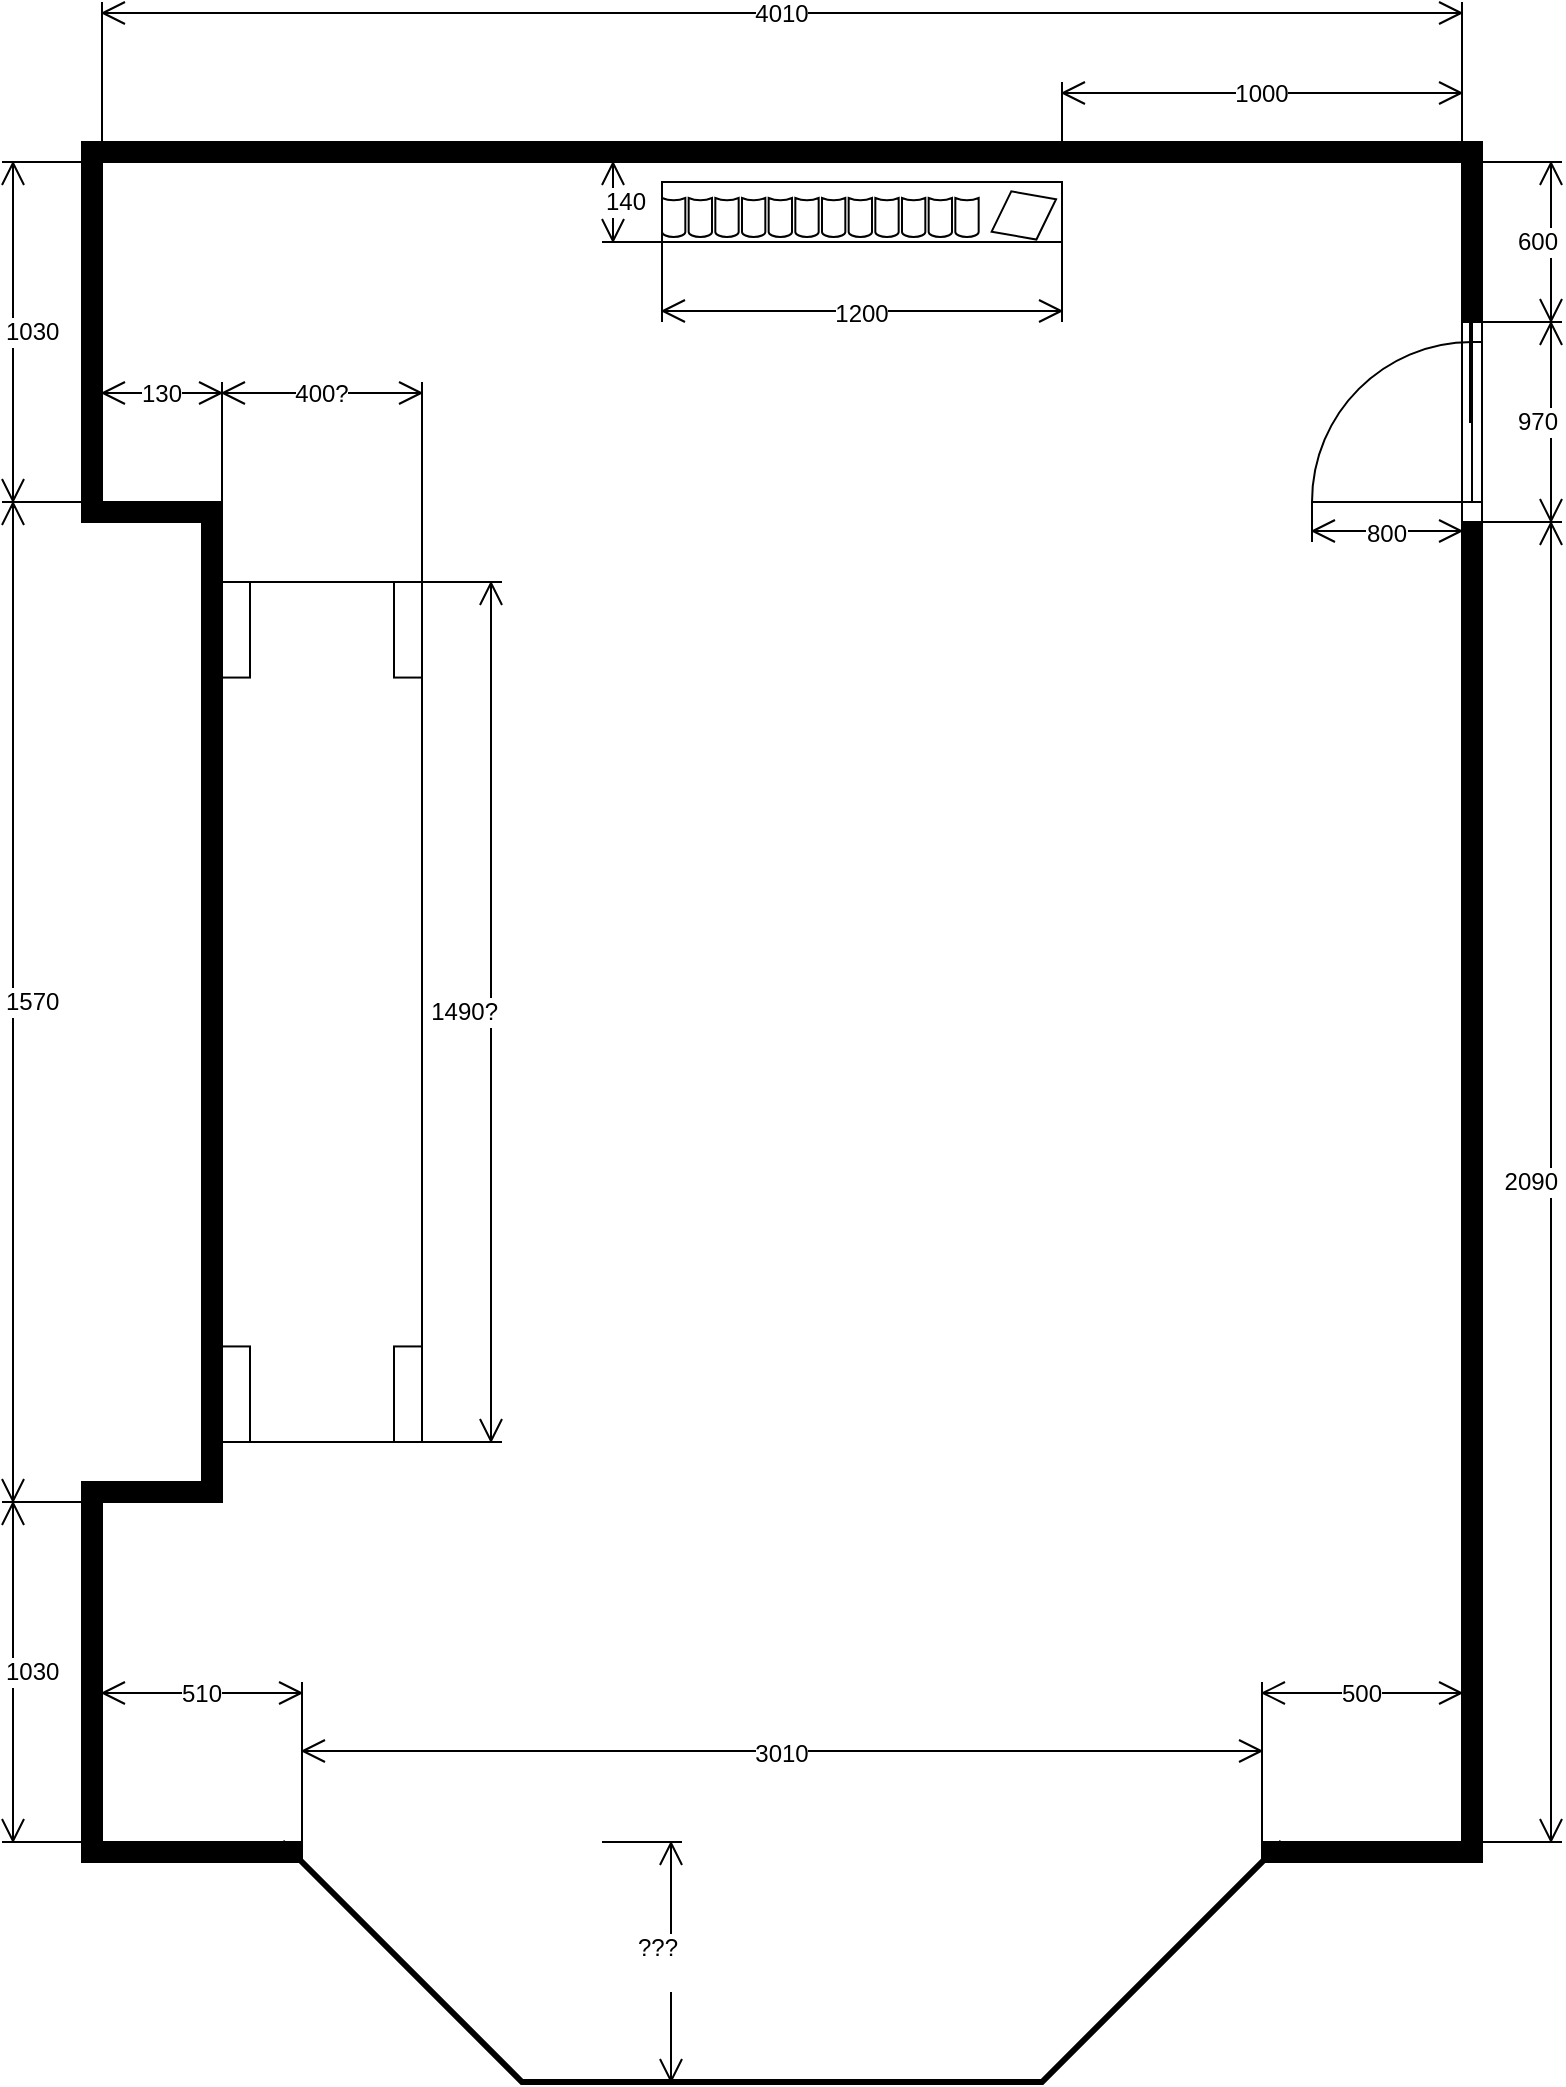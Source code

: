<mxfile version="20.8.3" type="github">
  <diagram id="lYkciCjZ0IYru6rV7Du3" name="Page-1">
    <mxGraphModel dx="1897" dy="1761" grid="1" gridSize="10" guides="1" tooltips="1" connect="1" arrows="1" fold="1" page="1" pageScale="1" pageWidth="827" pageHeight="1169" math="0" shadow="0">
      <root>
        <mxCell id="0" />
        <mxCell id="1" parent="0" />
        <mxCell id="1JWr65DzDC-_oeMy7qy--1" value="" style="verticalLabelPosition=bottom;html=1;verticalAlign=top;align=center;shape=mxgraph.floorplan.wall;fillColor=strokeColor;" parent="1" vertex="1">
          <mxGeometry x="80" y="110" width="590" height="10" as="geometry" />
        </mxCell>
        <mxCell id="1JWr65DzDC-_oeMy7qy--2" value="" style="verticalLabelPosition=bottom;html=1;verticalAlign=top;align=center;shape=mxgraph.floorplan.wallCorner;fillColor=strokeColor;direction=south;" parent="1" vertex="1">
          <mxGeometry x="670" y="110" width="100" height="90" as="geometry" />
        </mxCell>
        <mxCell id="1JWr65DzDC-_oeMy7qy--3" value="" style="verticalLabelPosition=bottom;html=1;verticalAlign=top;align=center;shape=mxgraph.floorplan.windowGlider;dx=0.25;direction=south;" parent="1" vertex="1">
          <mxGeometry x="760" y="200" width="10" height="100" as="geometry" />
        </mxCell>
        <mxCell id="1JWr65DzDC-_oeMy7qy--4" value="" style="verticalLabelPosition=bottom;html=1;verticalAlign=top;align=center;shape=mxgraph.floorplan.doorRight;aspect=fixed;direction=south;" parent="1" vertex="1">
          <mxGeometry x="685" y="210" width="85" height="80" as="geometry" />
        </mxCell>
        <mxCell id="1JWr65DzDC-_oeMy7qy--5" value="" style="verticalLabelPosition=bottom;html=1;verticalAlign=top;align=center;shape=mxgraph.floorplan.wall;fillColor=strokeColor;direction=south;" parent="1" vertex="1">
          <mxGeometry x="760" y="300" width="10" height="580" as="geometry" />
        </mxCell>
        <mxCell id="1JWr65DzDC-_oeMy7qy--6" value="" style="verticalLabelPosition=bottom;html=1;verticalAlign=top;align=center;shape=mxgraph.floorplan.wallCorner;fillColor=strokeColor;direction=west" parent="1" vertex="1">
          <mxGeometry x="660" y="880" width="110" height="90" as="geometry" />
        </mxCell>
        <mxCell id="1JWr65DzDC-_oeMy7qy--7" value="" style="verticalLabelPosition=bottom;html=1;verticalAlign=top;align=center;shape=mxgraph.floorplan.wallCorner;fillColor=strokeColor;direction=north" parent="1" vertex="1">
          <mxGeometry x="70" y="790" width="110" height="180" as="geometry" />
        </mxCell>
        <mxCell id="1JWr65DzDC-_oeMy7qy--8" value="" style="verticalLabelPosition=bottom;html=1;verticalAlign=top;align=center;shape=mxgraph.floorplan.windowBow;strokeWidth=3;" parent="1" vertex="1">
          <mxGeometry x="170" y="960" width="500" height="120" as="geometry" />
        </mxCell>
        <mxCell id="1JWr65DzDC-_oeMy7qy--9" value="" style="verticalLabelPosition=bottom;html=1;verticalAlign=top;align=center;shape=mxgraph.floorplan.wallCorner;fillColor=strokeColor;direction=west" parent="1" vertex="1">
          <mxGeometry x="70" y="780" width="60" height="10" as="geometry" />
        </mxCell>
        <mxCell id="1JWr65DzDC-_oeMy7qy--11" value="" style="verticalLabelPosition=bottom;html=1;verticalAlign=top;align=center;shape=mxgraph.floorplan.wallCorner;fillColor=strokeColor;" parent="1" vertex="1">
          <mxGeometry x="70" y="110" width="35" height="160" as="geometry" />
        </mxCell>
        <mxCell id="1JWr65DzDC-_oeMy7qy--12" value="" style="verticalLabelPosition=bottom;html=1;verticalAlign=top;align=center;shape=mxgraph.floorplan.wallCorner;fillColor=strokeColor;direction=north" parent="1" vertex="1">
          <mxGeometry x="70" y="270" width="70" height="30" as="geometry" />
        </mxCell>
        <mxCell id="1JWr65DzDC-_oeMy7qy--13" value="" style="verticalLabelPosition=bottom;html=1;verticalAlign=top;align=center;shape=mxgraph.floorplan.wall;fillColor=strokeColor;direction=south;" parent="1" vertex="1">
          <mxGeometry x="130" y="300" width="10" height="490" as="geometry" />
        </mxCell>
        <mxCell id="1JWr65DzDC-_oeMy7qy--14" value="" style="verticalLabelPosition=bottom;html=1;verticalAlign=top;align=center;shape=mxgraph.floorplan.bookcase;" parent="1" vertex="1">
          <mxGeometry x="360" y="130" width="200" height="30" as="geometry" />
        </mxCell>
        <mxCell id="1JWr65DzDC-_oeMy7qy--15" value="" style="verticalLabelPosition=bottom;html=1;verticalAlign=top;align=center;shape=mxgraph.floorplan.table;direction=south;" parent="1" vertex="1">
          <mxGeometry x="140" y="330" width="100" height="430" as="geometry" />
        </mxCell>
        <mxCell id="tQI03sUeo4c8Mdp4Xgp8-2" value="1030" style="shape=dimension;direction=south;whiteSpace=wrap;html=1;align=left;points=[];verticalAlign=middle;labelBackgroundColor=#ffffff" vertex="1" parent="1">
          <mxGeometry x="30" y="120" width="50" height="170" as="geometry" />
        </mxCell>
        <mxCell id="tQI03sUeo4c8Mdp4Xgp8-3" value="1030" style="shape=dimension;direction=south;whiteSpace=wrap;html=1;align=left;points=[];verticalAlign=middle;labelBackgroundColor=#ffffff" vertex="1" parent="1">
          <mxGeometry x="30" y="790" width="40" height="170" as="geometry" />
        </mxCell>
        <mxCell id="tQI03sUeo4c8Mdp4Xgp8-5" value="1570" style="shape=dimension;direction=south;whiteSpace=wrap;html=1;align=left;points=[];verticalAlign=middle;labelBackgroundColor=#ffffff" vertex="1" parent="1">
          <mxGeometry x="30" y="290" width="40" height="500" as="geometry" />
        </mxCell>
        <mxCell id="tQI03sUeo4c8Mdp4Xgp8-7" value="1490?" style="shape=dimension;direction=north;whiteSpace=wrap;html=1;align=right;points=[];verticalAlign=middle;labelBackgroundColor=#ffffff" vertex="1" parent="1">
          <mxGeometry x="240" y="330" width="40" height="430" as="geometry" />
        </mxCell>
        <mxCell id="tQI03sUeo4c8Mdp4Xgp8-9" value="130" style="shape=dimension;direction=west;whiteSpace=wrap;html=1;align=center;points=[];verticalAlign=top;spacingTop=-8;labelBackgroundColor=#ffffff" vertex="1" parent="1">
          <mxGeometry x="80" y="230" width="60" height="60" as="geometry" />
        </mxCell>
        <mxCell id="tQI03sUeo4c8Mdp4Xgp8-10" value="400?" style="shape=dimension;direction=west;whiteSpace=wrap;html=1;align=center;points=[];verticalAlign=top;spacingTop=-8;labelBackgroundColor=#ffffff" vertex="1" parent="1">
          <mxGeometry x="140" y="230" width="100" height="100" as="geometry" />
        </mxCell>
        <mxCell id="tQI03sUeo4c8Mdp4Xgp8-11" value="510" style="shape=dimension;direction=west;whiteSpace=wrap;html=1;align=center;points=[];verticalAlign=top;spacingTop=-8;labelBackgroundColor=#ffffff" vertex="1" parent="1">
          <mxGeometry x="80" y="880" width="100" height="80" as="geometry" />
        </mxCell>
        <mxCell id="tQI03sUeo4c8Mdp4Xgp8-12" value="500" style="shape=dimension;direction=west;whiteSpace=wrap;html=1;align=center;points=[];verticalAlign=top;spacingTop=-8;labelBackgroundColor=#ffffff" vertex="1" parent="1">
          <mxGeometry x="660" y="880" width="100" height="80" as="geometry" />
        </mxCell>
        <mxCell id="tQI03sUeo4c8Mdp4Xgp8-13" value="3010" style="shape=dimension;whiteSpace=wrap;html=1;align=center;points=[];verticalAlign=bottom;spacingBottom=-5;labelBackgroundColor=#ffffff" vertex="1" parent="1">
          <mxGeometry x="180" y="880" width="480" height="40" as="geometry" />
        </mxCell>
        <mxCell id="tQI03sUeo4c8Mdp4Xgp8-15" value="4010" style="shape=dimension;direction=west;whiteSpace=wrap;html=1;align=center;points=[];verticalAlign=top;spacingTop=-8;labelBackgroundColor=#ffffff" vertex="1" parent="1">
          <mxGeometry x="80" y="40" width="680" height="80" as="geometry" />
        </mxCell>
        <mxCell id="tQI03sUeo4c8Mdp4Xgp8-16" value="1200" style="shape=dimension;whiteSpace=wrap;html=1;align=center;points=[];verticalAlign=bottom;spacingBottom=-5;labelBackgroundColor=#ffffff" vertex="1" parent="1">
          <mxGeometry x="360" y="160" width="200" height="40" as="geometry" />
        </mxCell>
        <mxCell id="tQI03sUeo4c8Mdp4Xgp8-17" value="140" style="shape=dimension;direction=south;whiteSpace=wrap;html=1;align=left;points=[];verticalAlign=middle;labelBackgroundColor=#ffffff" vertex="1" parent="1">
          <mxGeometry x="330" y="120" width="40" height="40" as="geometry" />
        </mxCell>
        <mxCell id="tQI03sUeo4c8Mdp4Xgp8-18" value="600" style="shape=dimension;direction=north;whiteSpace=wrap;html=1;align=right;points=[];verticalAlign=middle;labelBackgroundColor=#ffffff" vertex="1" parent="1">
          <mxGeometry x="770" y="120" width="40" height="80" as="geometry" />
        </mxCell>
        <mxCell id="tQI03sUeo4c8Mdp4Xgp8-19" value="970" style="shape=dimension;direction=north;whiteSpace=wrap;html=1;align=right;points=[];verticalAlign=middle;labelBackgroundColor=#ffffff" vertex="1" parent="1">
          <mxGeometry x="760" y="200" width="50" height="100" as="geometry" />
        </mxCell>
        <mxCell id="tQI03sUeo4c8Mdp4Xgp8-20" value="2090" style="shape=dimension;direction=north;whiteSpace=wrap;html=1;align=right;points=[];verticalAlign=middle;labelBackgroundColor=#ffffff" vertex="1" parent="1">
          <mxGeometry x="770" y="300" width="40" height="660" as="geometry" />
        </mxCell>
        <mxCell id="tQI03sUeo4c8Mdp4Xgp8-21" value="800" style="shape=dimension;whiteSpace=wrap;html=1;align=center;points=[];verticalAlign=bottom;spacingBottom=-5;labelBackgroundColor=#ffffff" vertex="1" parent="1">
          <mxGeometry x="685" y="290" width="75" height="20" as="geometry" />
        </mxCell>
        <mxCell id="tQI03sUeo4c8Mdp4Xgp8-23" value="1000" style="shape=dimension;direction=west;whiteSpace=wrap;html=1;align=center;points=[];verticalAlign=top;spacingTop=-8;labelBackgroundColor=#ffffff" vertex="1" parent="1">
          <mxGeometry x="560" y="80" width="200" height="40" as="geometry" />
        </mxCell>
        <mxCell id="tQI03sUeo4c8Mdp4Xgp8-24" value="&lt;div&gt;???&lt;/div&gt;&lt;div&gt;&lt;br&gt;&lt;/div&gt;" style="shape=dimension;direction=north;whiteSpace=wrap;html=1;align=right;points=[];verticalAlign=middle;labelBackgroundColor=#ffffff" vertex="1" parent="1">
          <mxGeometry x="330" y="960" width="40" height="120" as="geometry" />
        </mxCell>
      </root>
    </mxGraphModel>
  </diagram>
</mxfile>
